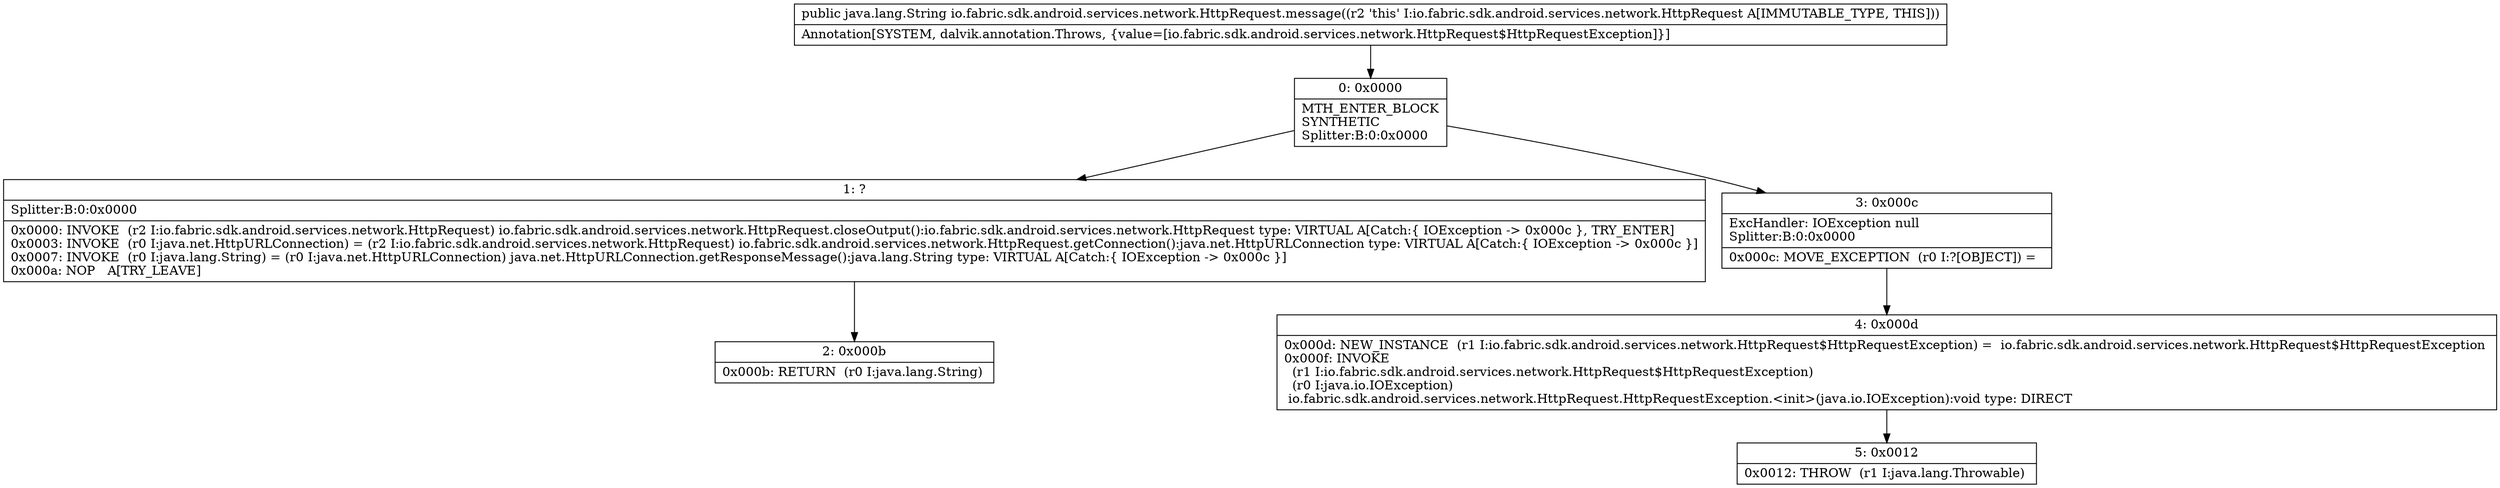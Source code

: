 digraph "CFG forio.fabric.sdk.android.services.network.HttpRequest.message()Ljava\/lang\/String;" {
Node_0 [shape=record,label="{0\:\ 0x0000|MTH_ENTER_BLOCK\lSYNTHETIC\lSplitter:B:0:0x0000\l}"];
Node_1 [shape=record,label="{1\:\ ?|Splitter:B:0:0x0000\l|0x0000: INVOKE  (r2 I:io.fabric.sdk.android.services.network.HttpRequest) io.fabric.sdk.android.services.network.HttpRequest.closeOutput():io.fabric.sdk.android.services.network.HttpRequest type: VIRTUAL A[Catch:\{ IOException \-\> 0x000c \}, TRY_ENTER]\l0x0003: INVOKE  (r0 I:java.net.HttpURLConnection) = (r2 I:io.fabric.sdk.android.services.network.HttpRequest) io.fabric.sdk.android.services.network.HttpRequest.getConnection():java.net.HttpURLConnection type: VIRTUAL A[Catch:\{ IOException \-\> 0x000c \}]\l0x0007: INVOKE  (r0 I:java.lang.String) = (r0 I:java.net.HttpURLConnection) java.net.HttpURLConnection.getResponseMessage():java.lang.String type: VIRTUAL A[Catch:\{ IOException \-\> 0x000c \}]\l0x000a: NOP   A[TRY_LEAVE]\l}"];
Node_2 [shape=record,label="{2\:\ 0x000b|0x000b: RETURN  (r0 I:java.lang.String) \l}"];
Node_3 [shape=record,label="{3\:\ 0x000c|ExcHandler: IOException null\lSplitter:B:0:0x0000\l|0x000c: MOVE_EXCEPTION  (r0 I:?[OBJECT]) =  \l}"];
Node_4 [shape=record,label="{4\:\ 0x000d|0x000d: NEW_INSTANCE  (r1 I:io.fabric.sdk.android.services.network.HttpRequest$HttpRequestException) =  io.fabric.sdk.android.services.network.HttpRequest$HttpRequestException \l0x000f: INVOKE  \l  (r1 I:io.fabric.sdk.android.services.network.HttpRequest$HttpRequestException)\l  (r0 I:java.io.IOException)\l io.fabric.sdk.android.services.network.HttpRequest.HttpRequestException.\<init\>(java.io.IOException):void type: DIRECT \l}"];
Node_5 [shape=record,label="{5\:\ 0x0012|0x0012: THROW  (r1 I:java.lang.Throwable) \l}"];
MethodNode[shape=record,label="{public java.lang.String io.fabric.sdk.android.services.network.HttpRequest.message((r2 'this' I:io.fabric.sdk.android.services.network.HttpRequest A[IMMUTABLE_TYPE, THIS]))  | Annotation[SYSTEM, dalvik.annotation.Throws, \{value=[io.fabric.sdk.android.services.network.HttpRequest$HttpRequestException]\}]\l}"];
MethodNode -> Node_0;
Node_0 -> Node_1;
Node_0 -> Node_3;
Node_1 -> Node_2;
Node_3 -> Node_4;
Node_4 -> Node_5;
}


